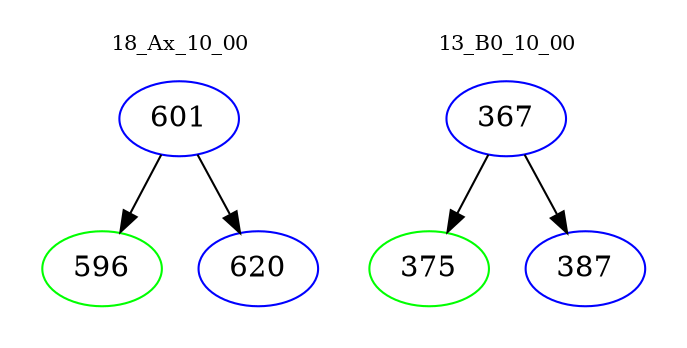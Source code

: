 digraph{
subgraph cluster_0 {
color = white
label = "18_Ax_10_00";
fontsize=10;
T0_601 [label="601", color="blue"]
T0_601 -> T0_596 [color="black"]
T0_596 [label="596", color="green"]
T0_601 -> T0_620 [color="black"]
T0_620 [label="620", color="blue"]
}
subgraph cluster_1 {
color = white
label = "13_B0_10_00";
fontsize=10;
T1_367 [label="367", color="blue"]
T1_367 -> T1_375 [color="black"]
T1_375 [label="375", color="green"]
T1_367 -> T1_387 [color="black"]
T1_387 [label="387", color="blue"]
}
}
